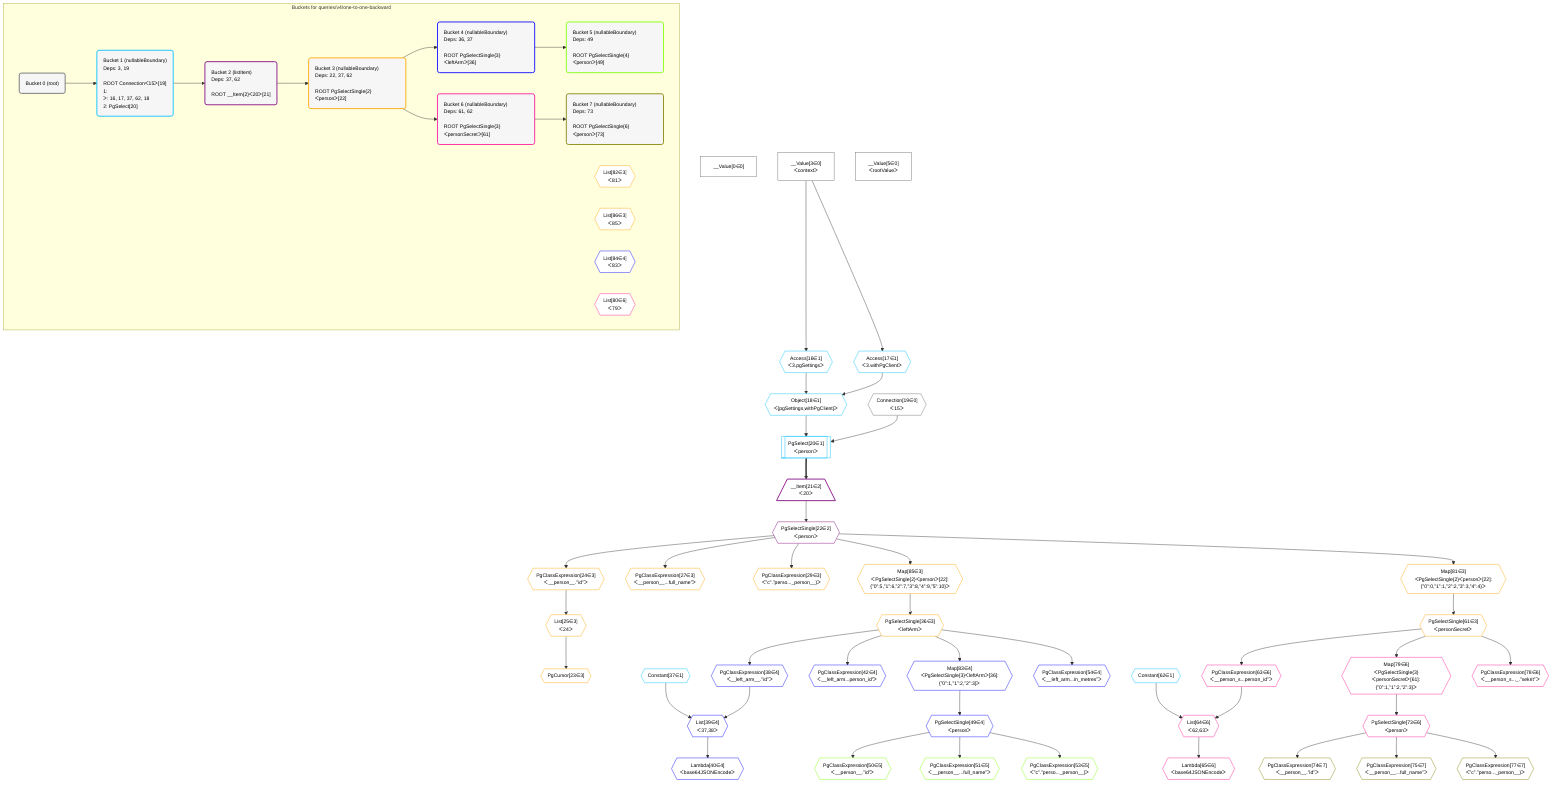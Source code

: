 %%{init: {'themeVariables': { 'fontSize': '12px'}}}%%
graph TD
    classDef path fill:#eee,stroke:#000,color:#000
    classDef plan fill:#fff,stroke-width:1px,color:#000
    classDef itemplan fill:#fff,stroke-width:2px,color:#000
    classDef unbatchedplan fill:#dff,stroke-width:1px,color:#000
    classDef sideeffectplan fill:#fcc,stroke-width:2px,color:#000
    classDef bucket fill:#f6f6f6,color:#000,stroke-width:2px,text-align:left


    %% define steps
    __Value0["__Value[0∈0]"]:::plan
    __Value3["__Value[3∈0]<br />ᐸcontextᐳ"]:::plan
    __Value5["__Value[5∈0]<br />ᐸrootValueᐳ"]:::plan
    Access16{{"Access[16∈1]<br />ᐸ3.pgSettingsᐳ"}}:::plan
    Access17{{"Access[17∈1]<br />ᐸ3.withPgClientᐳ"}}:::plan
    Object18{{"Object[18∈1]<br />ᐸ{pgSettings,withPgClient}ᐳ"}}:::plan
    Connection19{{"Connection[19∈0]<br />ᐸ15ᐳ"}}:::plan
    PgSelect20[["PgSelect[20∈1]<br />ᐸpersonᐳ"]]:::plan
    __Item21[/"__Item[21∈2]<br />ᐸ20ᐳ"\]:::itemplan
    PgSelectSingle22{{"PgSelectSingle[22∈2]<br />ᐸpersonᐳ"}}:::plan
    PgClassExpression24{{"PgClassExpression[24∈3]<br />ᐸ__person__.”id”ᐳ"}}:::plan
    List25{{"List[25∈3]<br />ᐸ24ᐳ"}}:::plan
    PgCursor23{{"PgCursor[23∈3]"}}:::plan
    PgClassExpression27{{"PgClassExpression[27∈3]<br />ᐸ__person__...full_name”ᐳ"}}:::plan
    PgClassExpression29{{"PgClassExpression[29∈3]<br />ᐸ”c”.”perso..._person__)ᐳ"}}:::plan
    Map85{{"Map[85∈3]<br />ᐸPgSelectSingle{2}ᐸpersonᐳ[22]:{”0”:5,”1”:6,”2”:7,”3”:8,”4”:9,”5”:10}ᐳ"}}:::plan
    PgSelectSingle36{{"PgSelectSingle[36∈3]<br />ᐸleftArmᐳ"}}:::plan
    Constant37{{"Constant[37∈1]"}}:::plan
    PgClassExpression38{{"PgClassExpression[38∈4]<br />ᐸ__left_arm__.”id”ᐳ"}}:::plan
    List39{{"List[39∈4]<br />ᐸ37,38ᐳ"}}:::plan
    Lambda40{{"Lambda[40∈4]<br />ᐸbase64JSONEncodeᐳ"}}:::plan
    PgClassExpression42{{"PgClassExpression[42∈4]<br />ᐸ__left_arm...person_id”ᐳ"}}:::plan
    Map83{{"Map[83∈4]<br />ᐸPgSelectSingle{3}ᐸleftArmᐳ[36]:{”0”:1,”1”:2,”2”:3}ᐳ"}}:::plan
    PgSelectSingle49{{"PgSelectSingle[49∈4]<br />ᐸpersonᐳ"}}:::plan
    PgClassExpression50{{"PgClassExpression[50∈5]<br />ᐸ__person__.”id”ᐳ"}}:::plan
    PgClassExpression51{{"PgClassExpression[51∈5]<br />ᐸ__person__...full_name”ᐳ"}}:::plan
    PgClassExpression53{{"PgClassExpression[53∈5]<br />ᐸ”c”.”perso..._person__)ᐳ"}}:::plan
    PgClassExpression54{{"PgClassExpression[54∈4]<br />ᐸ__left_arm...in_metres”ᐳ"}}:::plan
    Map81{{"Map[81∈3]<br />ᐸPgSelectSingle{2}ᐸpersonᐳ[22]:{”0”:0,”1”:1,”2”:2,”3”:3,”4”:4}ᐳ"}}:::plan
    PgSelectSingle61{{"PgSelectSingle[61∈3]<br />ᐸpersonSecretᐳ"}}:::plan
    Constant62{{"Constant[62∈1]"}}:::plan
    PgClassExpression63{{"PgClassExpression[63∈6]<br />ᐸ__person_s...person_id”ᐳ"}}:::plan
    List64{{"List[64∈6]<br />ᐸ62,63ᐳ"}}:::plan
    Lambda65{{"Lambda[65∈6]<br />ᐸbase64JSONEncodeᐳ"}}:::plan
    Map79{{"Map[79∈6]<br />ᐸPgSelectSingle{3}ᐸpersonSecretᐳ[61]:{”0”:1,”1”:2,”2”:3}ᐳ"}}:::plan
    PgSelectSingle73{{"PgSelectSingle[73∈6]<br />ᐸpersonᐳ"}}:::plan
    PgClassExpression74{{"PgClassExpression[74∈7]<br />ᐸ__person__.”id”ᐳ"}}:::plan
    PgClassExpression75{{"PgClassExpression[75∈7]<br />ᐸ__person__...full_name”ᐳ"}}:::plan
    PgClassExpression77{{"PgClassExpression[77∈7]<br />ᐸ”c”.”perso..._person__)ᐳ"}}:::plan
    PgClassExpression78{{"PgClassExpression[78∈6]<br />ᐸ__person_s..._.”sekrit”ᐳ"}}:::plan

    %% plan dependencies
    __Value3 --> Access16
    __Value3 --> Access17
    Access16 & Access17 --> Object18
    Object18 & Connection19 --> PgSelect20
    PgSelect20 ==> __Item21
    __Item21 --> PgSelectSingle22
    PgSelectSingle22 --> PgClassExpression24
    PgClassExpression24 --> List25
    List25 --> PgCursor23
    PgSelectSingle22 --> PgClassExpression27
    PgSelectSingle22 --> PgClassExpression29
    PgSelectSingle22 --> Map85
    Map85 --> PgSelectSingle36
    PgSelectSingle36 --> PgClassExpression38
    Constant37 & PgClassExpression38 --> List39
    List39 --> Lambda40
    PgSelectSingle36 --> PgClassExpression42
    PgSelectSingle36 --> Map83
    Map83 --> PgSelectSingle49
    PgSelectSingle49 --> PgClassExpression50
    PgSelectSingle49 --> PgClassExpression51
    PgSelectSingle49 --> PgClassExpression53
    PgSelectSingle36 --> PgClassExpression54
    PgSelectSingle22 --> Map81
    Map81 --> PgSelectSingle61
    PgSelectSingle61 --> PgClassExpression63
    Constant62 & PgClassExpression63 --> List64
    List64 --> Lambda65
    PgSelectSingle61 --> Map79
    Map79 --> PgSelectSingle73
    PgSelectSingle73 --> PgClassExpression74
    PgSelectSingle73 --> PgClassExpression75
    PgSelectSingle73 --> PgClassExpression77
    PgSelectSingle61 --> PgClassExpression78

    subgraph "Buckets for queries/v4/one-to-one-backward"
    Bucket0("Bucket 0 (root)"):::bucket
    classDef bucket0 stroke:#696969
    class Bucket0,__Value0,__Value3,__Value5,Connection19 bucket0
    Bucket1("Bucket 1 (nullableBoundary)<br />Deps: 3, 19<br /><br />ROOT Connectionᐸ15ᐳ[19]<br />1: <br />ᐳ: 16, 17, 37, 62, 18<br />2: PgSelect[20]"):::bucket
    classDef bucket1 stroke:#00bfff
    class Bucket1,Access16,Access17,Object18,PgSelect20,Constant37,Constant62 bucket1
    Bucket2("Bucket 2 (listItem)<br />Deps: 37, 62<br /><br />ROOT __Item{2}ᐸ20ᐳ[21]"):::bucket
    classDef bucket2 stroke:#7f007f
    class Bucket2,__Item21,PgSelectSingle22 bucket2
    Bucket3("Bucket 3 (nullableBoundary)<br />Deps: 22, 37, 62<br /><br />ROOT PgSelectSingle{2}ᐸpersonᐳ[22]"):::bucket
    classDef bucket3 stroke:#ffa500
    List82{{"List[82∈3]<br />ᐸ81ᐳ"}}:::plan
    List86{{"List[86∈3]<br />ᐸ85ᐳ"}}:::plan
    class Bucket3,PgCursor23,PgClassExpression24,List25,PgClassExpression27,PgClassExpression29,PgSelectSingle36,PgSelectSingle61,Map81,List82,Map85,List86 bucket3
    Bucket4("Bucket 4 (nullableBoundary)<br />Deps: 36, 37<br /><br />ROOT PgSelectSingle{3}ᐸleftArmᐳ[36]"):::bucket
    classDef bucket4 stroke:#0000ff
    List84{{"List[84∈4]<br />ᐸ83ᐳ"}}:::plan
    class Bucket4,PgClassExpression38,List39,Lambda40,PgClassExpression42,PgSelectSingle49,PgClassExpression54,Map83,List84 bucket4
    Bucket5("Bucket 5 (nullableBoundary)<br />Deps: 49<br /><br />ROOT PgSelectSingle{4}ᐸpersonᐳ[49]"):::bucket
    classDef bucket5 stroke:#7fff00
    class Bucket5,PgClassExpression50,PgClassExpression51,PgClassExpression53 bucket5
    Bucket6("Bucket 6 (nullableBoundary)<br />Deps: 61, 62<br /><br />ROOT PgSelectSingle{3}ᐸpersonSecretᐳ[61]"):::bucket
    classDef bucket6 stroke:#ff1493
    List80{{"List[80∈6]<br />ᐸ79ᐳ"}}:::plan
    class Bucket6,PgClassExpression63,List64,Lambda65,PgSelectSingle73,PgClassExpression78,Map79,List80 bucket6
    Bucket7("Bucket 7 (nullableBoundary)<br />Deps: 73<br /><br />ROOT PgSelectSingle{6}ᐸpersonᐳ[73]"):::bucket
    classDef bucket7 stroke:#808000
    class Bucket7,PgClassExpression74,PgClassExpression75,PgClassExpression77 bucket7
    Bucket0 --> Bucket1
    Bucket1 --> Bucket2
    Bucket2 --> Bucket3
    Bucket3 --> Bucket4 & Bucket6
    Bucket4 --> Bucket5
    Bucket6 --> Bucket7
    end